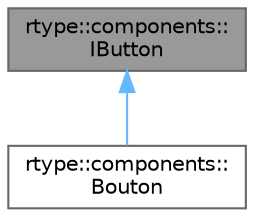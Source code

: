 digraph "rtype::components::IButton"
{
 // LATEX_PDF_SIZE
  bgcolor="transparent";
  edge [fontname=Helvetica,fontsize=10,labelfontname=Helvetica,labelfontsize=10];
  node [fontname=Helvetica,fontsize=10,shape=box,height=0.2,width=0.4];
  Node1 [label="rtype::components::\lIButton",height=0.2,width=0.4,color="gray40", fillcolor="grey60", style="filled", fontcolor="black",tooltip="This class is the base class for all the button interface."];
  Node1 -> Node2 [dir="back",color="steelblue1",style="solid"];
  Node2 [label="rtype::components::\lBouton",height=0.2,width=0.4,color="gray40", fillcolor="white", style="filled",URL="$classrtype_1_1components_1_1Bouton.html",tooltip="This class is the base class for all the bonus in the game."];
}
